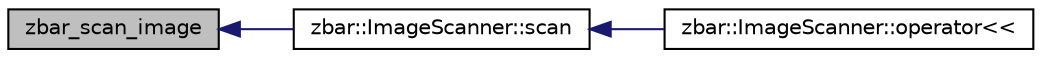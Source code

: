 digraph G
{
  edge [fontname="Helvetica",fontsize="10",labelfontname="Helvetica",labelfontsize="10"];
  node [fontname="Helvetica",fontsize="10",shape=record];
  rankdir=LR;
  Node1 [label="zbar_scan_image",height=0.2,width=0.4,color="black", fillcolor="grey75", style="filled" fontcolor="black"];
  Node1 -> Node2 [dir=back,color="midnightblue",fontsize="10",style="solid"];
  Node2 [label="zbar::ImageScanner::scan",height=0.2,width=0.4,color="black", fillcolor="white", style="filled",URL="$classzbar_1_1_image_scanner.html#a707357b2df950f5101d7a3246701b205"];
  Node2 -> Node3 [dir=back,color="midnightblue",fontsize="10",style="solid"];
  Node3 [label="zbar::ImageScanner::operator\<\<",height=0.2,width=0.4,color="black", fillcolor="white", style="filled",URL="$classzbar_1_1_image_scanner.html#aa06e5c7bbc25abf0ef5060836ed7b9a0"];
}
